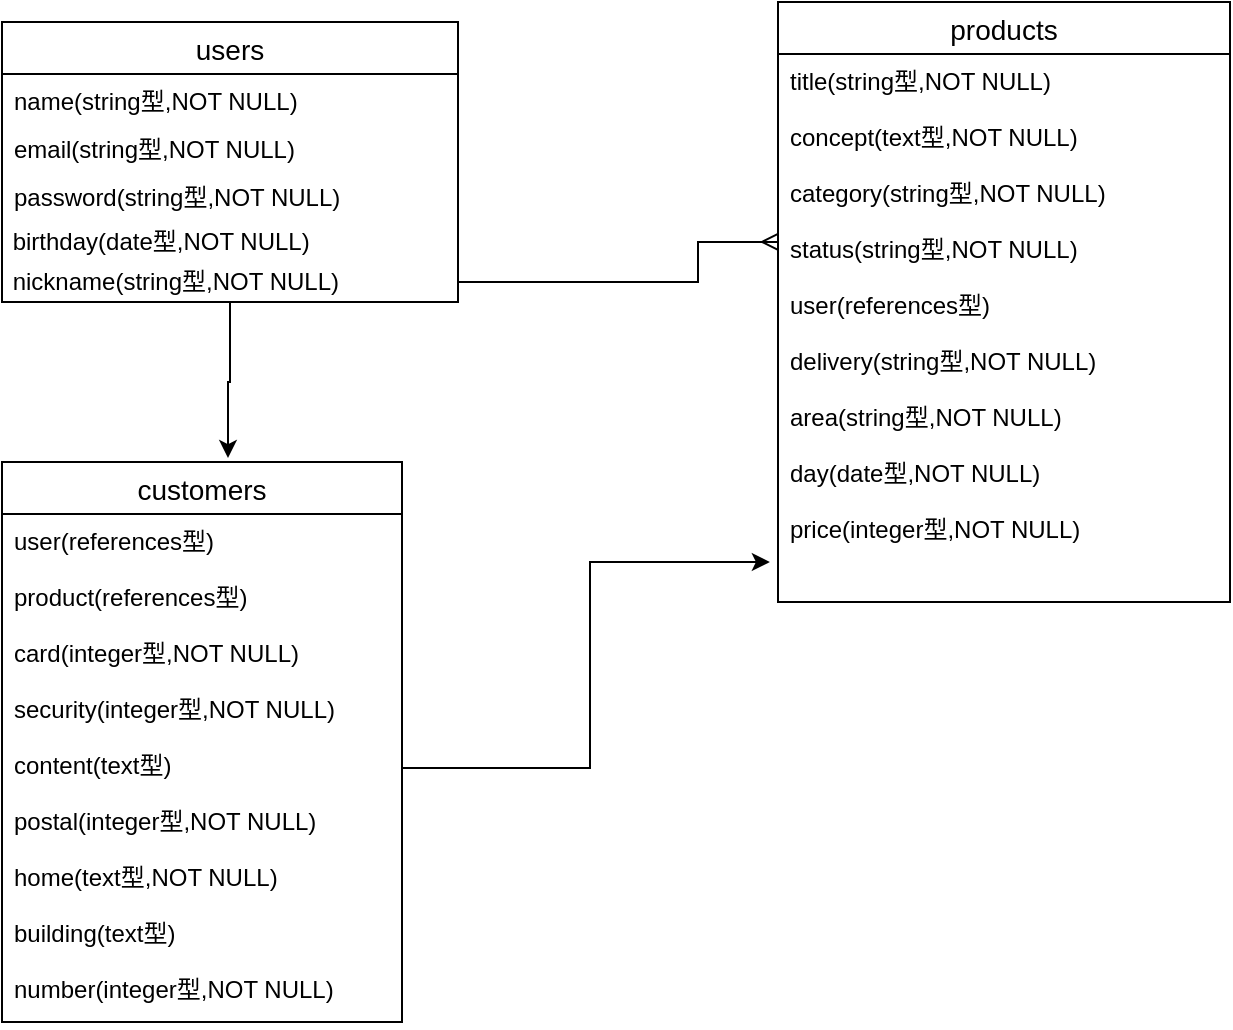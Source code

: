 <mxfile version="13.6.5">
    <diagram id="a8eylyxpf-rvfNEIiP5g" name="ページ1">
        <mxGraphModel dx="637" dy="503" grid="1" gridSize="10" guides="1" tooltips="1" connect="1" arrows="1" fold="1" page="1" pageScale="1" pageWidth="827" pageHeight="1169" math="0" shadow="0">
            <root>
                <mxCell id="0"/>
                <mxCell id="1" parent="0"/>
                <mxCell id="16" value="users" style="swimlane;fontStyle=0;childLayout=stackLayout;horizontal=1;startSize=26;horizontalStack=0;resizeParent=1;resizeParentMax=0;resizeLast=0;collapsible=1;marginBottom=0;align=center;fontSize=14;verticalAlign=middle;" vertex="1" parent="1">
                    <mxGeometry x="12" y="50" width="228" height="140" as="geometry"/>
                </mxCell>
                <mxCell id="17" value="name(string型,NOT NULL)" style="text;strokeColor=none;fillColor=none;spacingLeft=4;spacingRight=4;overflow=hidden;rotatable=0;points=[[0,0.5],[1,0.5]];portConstraint=eastwest;fontSize=12;" vertex="1" parent="16">
                    <mxGeometry y="26" width="228" height="24" as="geometry"/>
                </mxCell>
                <mxCell id="18" value="email(string型,NOT NULL)" style="text;strokeColor=none;fillColor=none;spacingLeft=4;spacingRight=4;overflow=hidden;rotatable=0;points=[[0,0.5],[1,0.5]];portConstraint=eastwest;fontSize=12;" vertex="1" parent="16">
                    <mxGeometry y="50" width="228" height="24" as="geometry"/>
                </mxCell>
                <mxCell id="19" value="password(string型,NOT NULL)" style="text;strokeColor=none;fillColor=none;spacingLeft=4;spacingRight=4;overflow=hidden;rotatable=0;points=[[0,0.5],[1,0.5]];portConstraint=eastwest;fontSize=12;" vertex="1" parent="16">
                    <mxGeometry y="74" width="228" height="26" as="geometry"/>
                </mxCell>
                <mxCell id="29" value="&amp;nbsp;birthday(date型,NOT NULL)" style="text;html=1;resizable=0;autosize=1;align=left;verticalAlign=middle;points=[];fillColor=none;strokeColor=none;rounded=0;" vertex="1" parent="16">
                    <mxGeometry y="100" width="228" height="20" as="geometry"/>
                </mxCell>
                <mxCell id="28" value="&amp;nbsp;nickname(string型,NOT NULL)" style="text;html=1;resizable=0;autosize=1;align=left;verticalAlign=middle;points=[];fillColor=none;strokeColor=none;rounded=0;" vertex="1" parent="16">
                    <mxGeometry y="120" width="228" height="20" as="geometry"/>
                </mxCell>
                <mxCell id="8" value="products" style="swimlane;fontStyle=0;childLayout=stackLayout;horizontal=1;startSize=26;horizontalStack=0;resizeParent=1;resizeParentMax=0;resizeLast=0;collapsible=1;marginBottom=0;align=center;fontSize=14;" vertex="1" parent="1">
                    <mxGeometry x="400" y="40" width="226" height="300" as="geometry"/>
                </mxCell>
                <mxCell id="9" value="title(string型,NOT NULL)&#10;&#10;concept(text型,NOT NULL)&#10;&#10;category(string型,NOT NULL)&#10;&#10;status(string型,NOT NULL)&#10;&#10;user(references型)&#10;&#10;delivery(string型,NOT NULL)&#10;&#10;area(string型,NOT NULL)&#10;&#10;day(date型,NOT NULL)&#10;&#10;price(integer型,NOT NULL)" style="text;strokeColor=none;fillColor=none;spacingLeft=4;spacingRight=4;overflow=hidden;rotatable=0;points=[[0,0.5],[1,0.5]];portConstraint=eastwest;fontSize=12;" vertex="1" parent="8">
                    <mxGeometry y="26" width="226" height="274" as="geometry"/>
                </mxCell>
                <mxCell id="32" style="edgeStyle=orthogonalEdgeStyle;rounded=0;orthogonalLoop=1;jettySize=auto;html=1;endArrow=ERmany;endFill=0;entryX=0;entryY=0.343;entryDx=0;entryDy=0;entryPerimeter=0;" edge="1" parent="1" source="28" target="9">
                    <mxGeometry relative="1" as="geometry">
                        <mxPoint x="395" y="160" as="targetPoint"/>
                        <Array as="points">
                            <mxPoint x="360" y="180"/>
                            <mxPoint x="360" y="160"/>
                        </Array>
                    </mxGeometry>
                </mxCell>
                <mxCell id="12" value="customers" style="swimlane;fontStyle=0;childLayout=stackLayout;horizontal=1;startSize=26;horizontalStack=0;resizeParent=1;resizeParentMax=0;resizeLast=0;collapsible=1;marginBottom=0;align=center;fontSize=14;" vertex="1" parent="1">
                    <mxGeometry x="12" y="270" width="200" height="280" as="geometry"/>
                </mxCell>
                <mxCell id="13" value="user(references型)&#10;&#10;product(references型)&#10;&#10;card(integer型,NOT NULL)&#10;&#10;security(integer型,NOT NULL)&#10;&#10;content(text型)&#10;&#10;postal(integer型,NOT NULL)&#10;&#10;home(text型,NOT NULL)&#10;&#10;building(text型)&#10;&#10;number(integer型,NOT NULL)" style="text;strokeColor=none;fillColor=none;spacingLeft=4;spacingRight=4;overflow=hidden;rotatable=0;points=[[0,0.5],[1,0.5]];portConstraint=eastwest;fontSize=12;" vertex="1" parent="12">
                    <mxGeometry y="26" width="200" height="254" as="geometry"/>
                </mxCell>
                <mxCell id="33" style="edgeStyle=orthogonalEdgeStyle;rounded=0;orthogonalLoop=1;jettySize=auto;html=1;endArrow=classic;endFill=1;entryX=0.565;entryY=-0.007;entryDx=0;entryDy=0;entryPerimeter=0;" edge="1" parent="1" source="28" target="12">
                    <mxGeometry relative="1" as="geometry">
                        <mxPoint x="126" y="260" as="targetPoint"/>
                    </mxGeometry>
                </mxCell>
                <mxCell id="34" style="edgeStyle=orthogonalEdgeStyle;rounded=0;orthogonalLoop=1;jettySize=auto;html=1;endArrow=classic;endFill=1;entryX=-0.018;entryY=0.927;entryDx=0;entryDy=0;entryPerimeter=0;" edge="1" parent="1" source="13" target="9">
                    <mxGeometry relative="1" as="geometry">
                        <mxPoint x="390" y="320" as="targetPoint"/>
                    </mxGeometry>
                </mxCell>
            </root>
        </mxGraphModel>
    </diagram>
</mxfile>